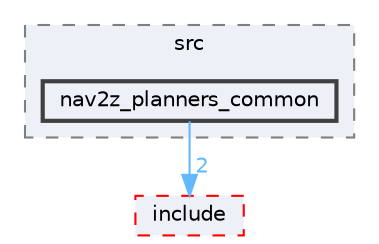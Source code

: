 digraph "smacc2_client_library/nav2z_client/custom_planners/nav2z_planners_common/src/nav2z_planners_common"
{
 // LATEX_PDF_SIZE
  bgcolor="transparent";
  edge [fontname=Helvetica,fontsize=10,labelfontname=Helvetica,labelfontsize=10];
  node [fontname=Helvetica,fontsize=10,shape=box,height=0.2,width=0.4];
  compound=true
  subgraph clusterdir_0e9187e1698db673b5be20dc81be8e5d {
    graph [ bgcolor="#edf0f7", pencolor="grey50", label="src", fontname=Helvetica,fontsize=10 style="filled,dashed", URL="dir_0e9187e1698db673b5be20dc81be8e5d.html",tooltip=""]
  dir_35c6172e1472ffb1c9755905ecf73dcc [label="nav2z_planners_common", fillcolor="#edf0f7", color="grey25", style="filled,bold", URL="dir_35c6172e1472ffb1c9755905ecf73dcc.html",tooltip=""];
  }
  dir_effdece50e3b769681f317df25dbfae4 [label="include", fillcolor="#edf0f7", color="red", style="filled,dashed", URL="dir_effdece50e3b769681f317df25dbfae4.html",tooltip=""];
  dir_35c6172e1472ffb1c9755905ecf73dcc->dir_effdece50e3b769681f317df25dbfae4 [headlabel="2", labeldistance=1.5 headhref="dir_000082_000053.html" color="steelblue1" fontcolor="steelblue1"];
}
